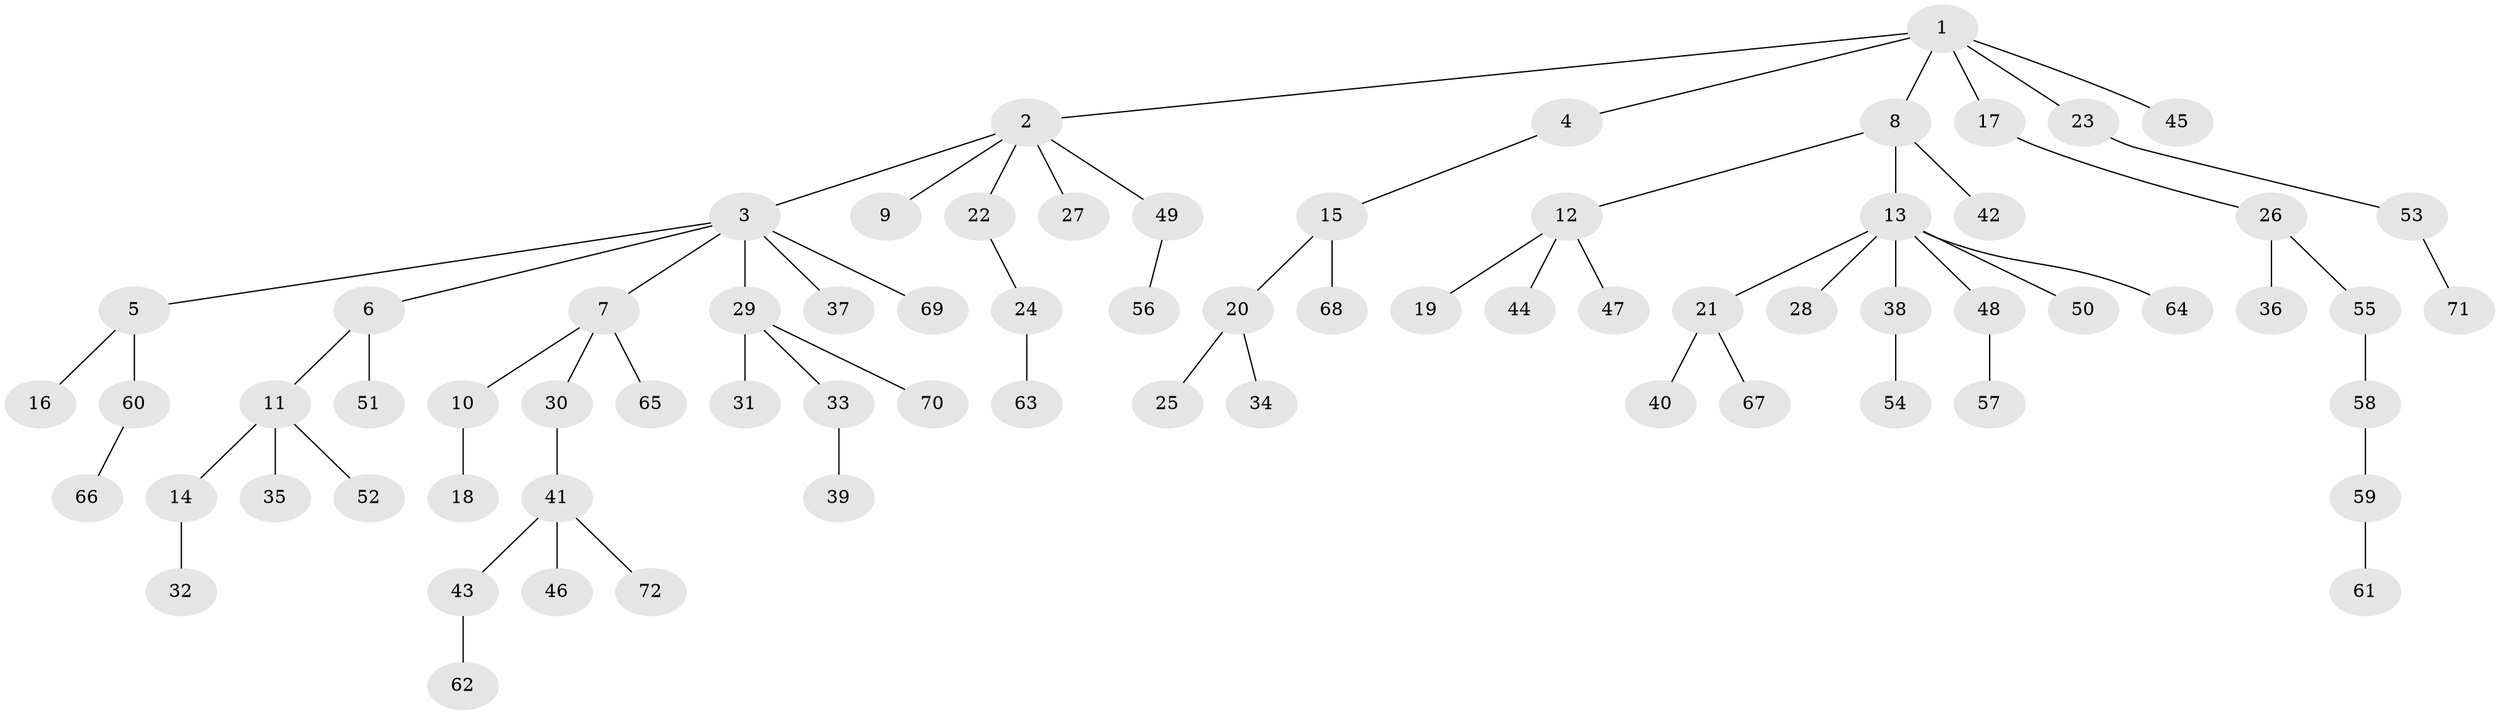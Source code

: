 // Generated by graph-tools (version 1.1) at 2025/36/03/09/25 02:36:29]
// undirected, 72 vertices, 71 edges
graph export_dot {
graph [start="1"]
  node [color=gray90,style=filled];
  1;
  2;
  3;
  4;
  5;
  6;
  7;
  8;
  9;
  10;
  11;
  12;
  13;
  14;
  15;
  16;
  17;
  18;
  19;
  20;
  21;
  22;
  23;
  24;
  25;
  26;
  27;
  28;
  29;
  30;
  31;
  32;
  33;
  34;
  35;
  36;
  37;
  38;
  39;
  40;
  41;
  42;
  43;
  44;
  45;
  46;
  47;
  48;
  49;
  50;
  51;
  52;
  53;
  54;
  55;
  56;
  57;
  58;
  59;
  60;
  61;
  62;
  63;
  64;
  65;
  66;
  67;
  68;
  69;
  70;
  71;
  72;
  1 -- 2;
  1 -- 4;
  1 -- 8;
  1 -- 17;
  1 -- 23;
  1 -- 45;
  2 -- 3;
  2 -- 9;
  2 -- 22;
  2 -- 27;
  2 -- 49;
  3 -- 5;
  3 -- 6;
  3 -- 7;
  3 -- 29;
  3 -- 37;
  3 -- 69;
  4 -- 15;
  5 -- 16;
  5 -- 60;
  6 -- 11;
  6 -- 51;
  7 -- 10;
  7 -- 30;
  7 -- 65;
  8 -- 12;
  8 -- 13;
  8 -- 42;
  10 -- 18;
  11 -- 14;
  11 -- 35;
  11 -- 52;
  12 -- 19;
  12 -- 44;
  12 -- 47;
  13 -- 21;
  13 -- 28;
  13 -- 38;
  13 -- 48;
  13 -- 50;
  13 -- 64;
  14 -- 32;
  15 -- 20;
  15 -- 68;
  17 -- 26;
  20 -- 25;
  20 -- 34;
  21 -- 40;
  21 -- 67;
  22 -- 24;
  23 -- 53;
  24 -- 63;
  26 -- 36;
  26 -- 55;
  29 -- 31;
  29 -- 33;
  29 -- 70;
  30 -- 41;
  33 -- 39;
  38 -- 54;
  41 -- 43;
  41 -- 46;
  41 -- 72;
  43 -- 62;
  48 -- 57;
  49 -- 56;
  53 -- 71;
  55 -- 58;
  58 -- 59;
  59 -- 61;
  60 -- 66;
}

